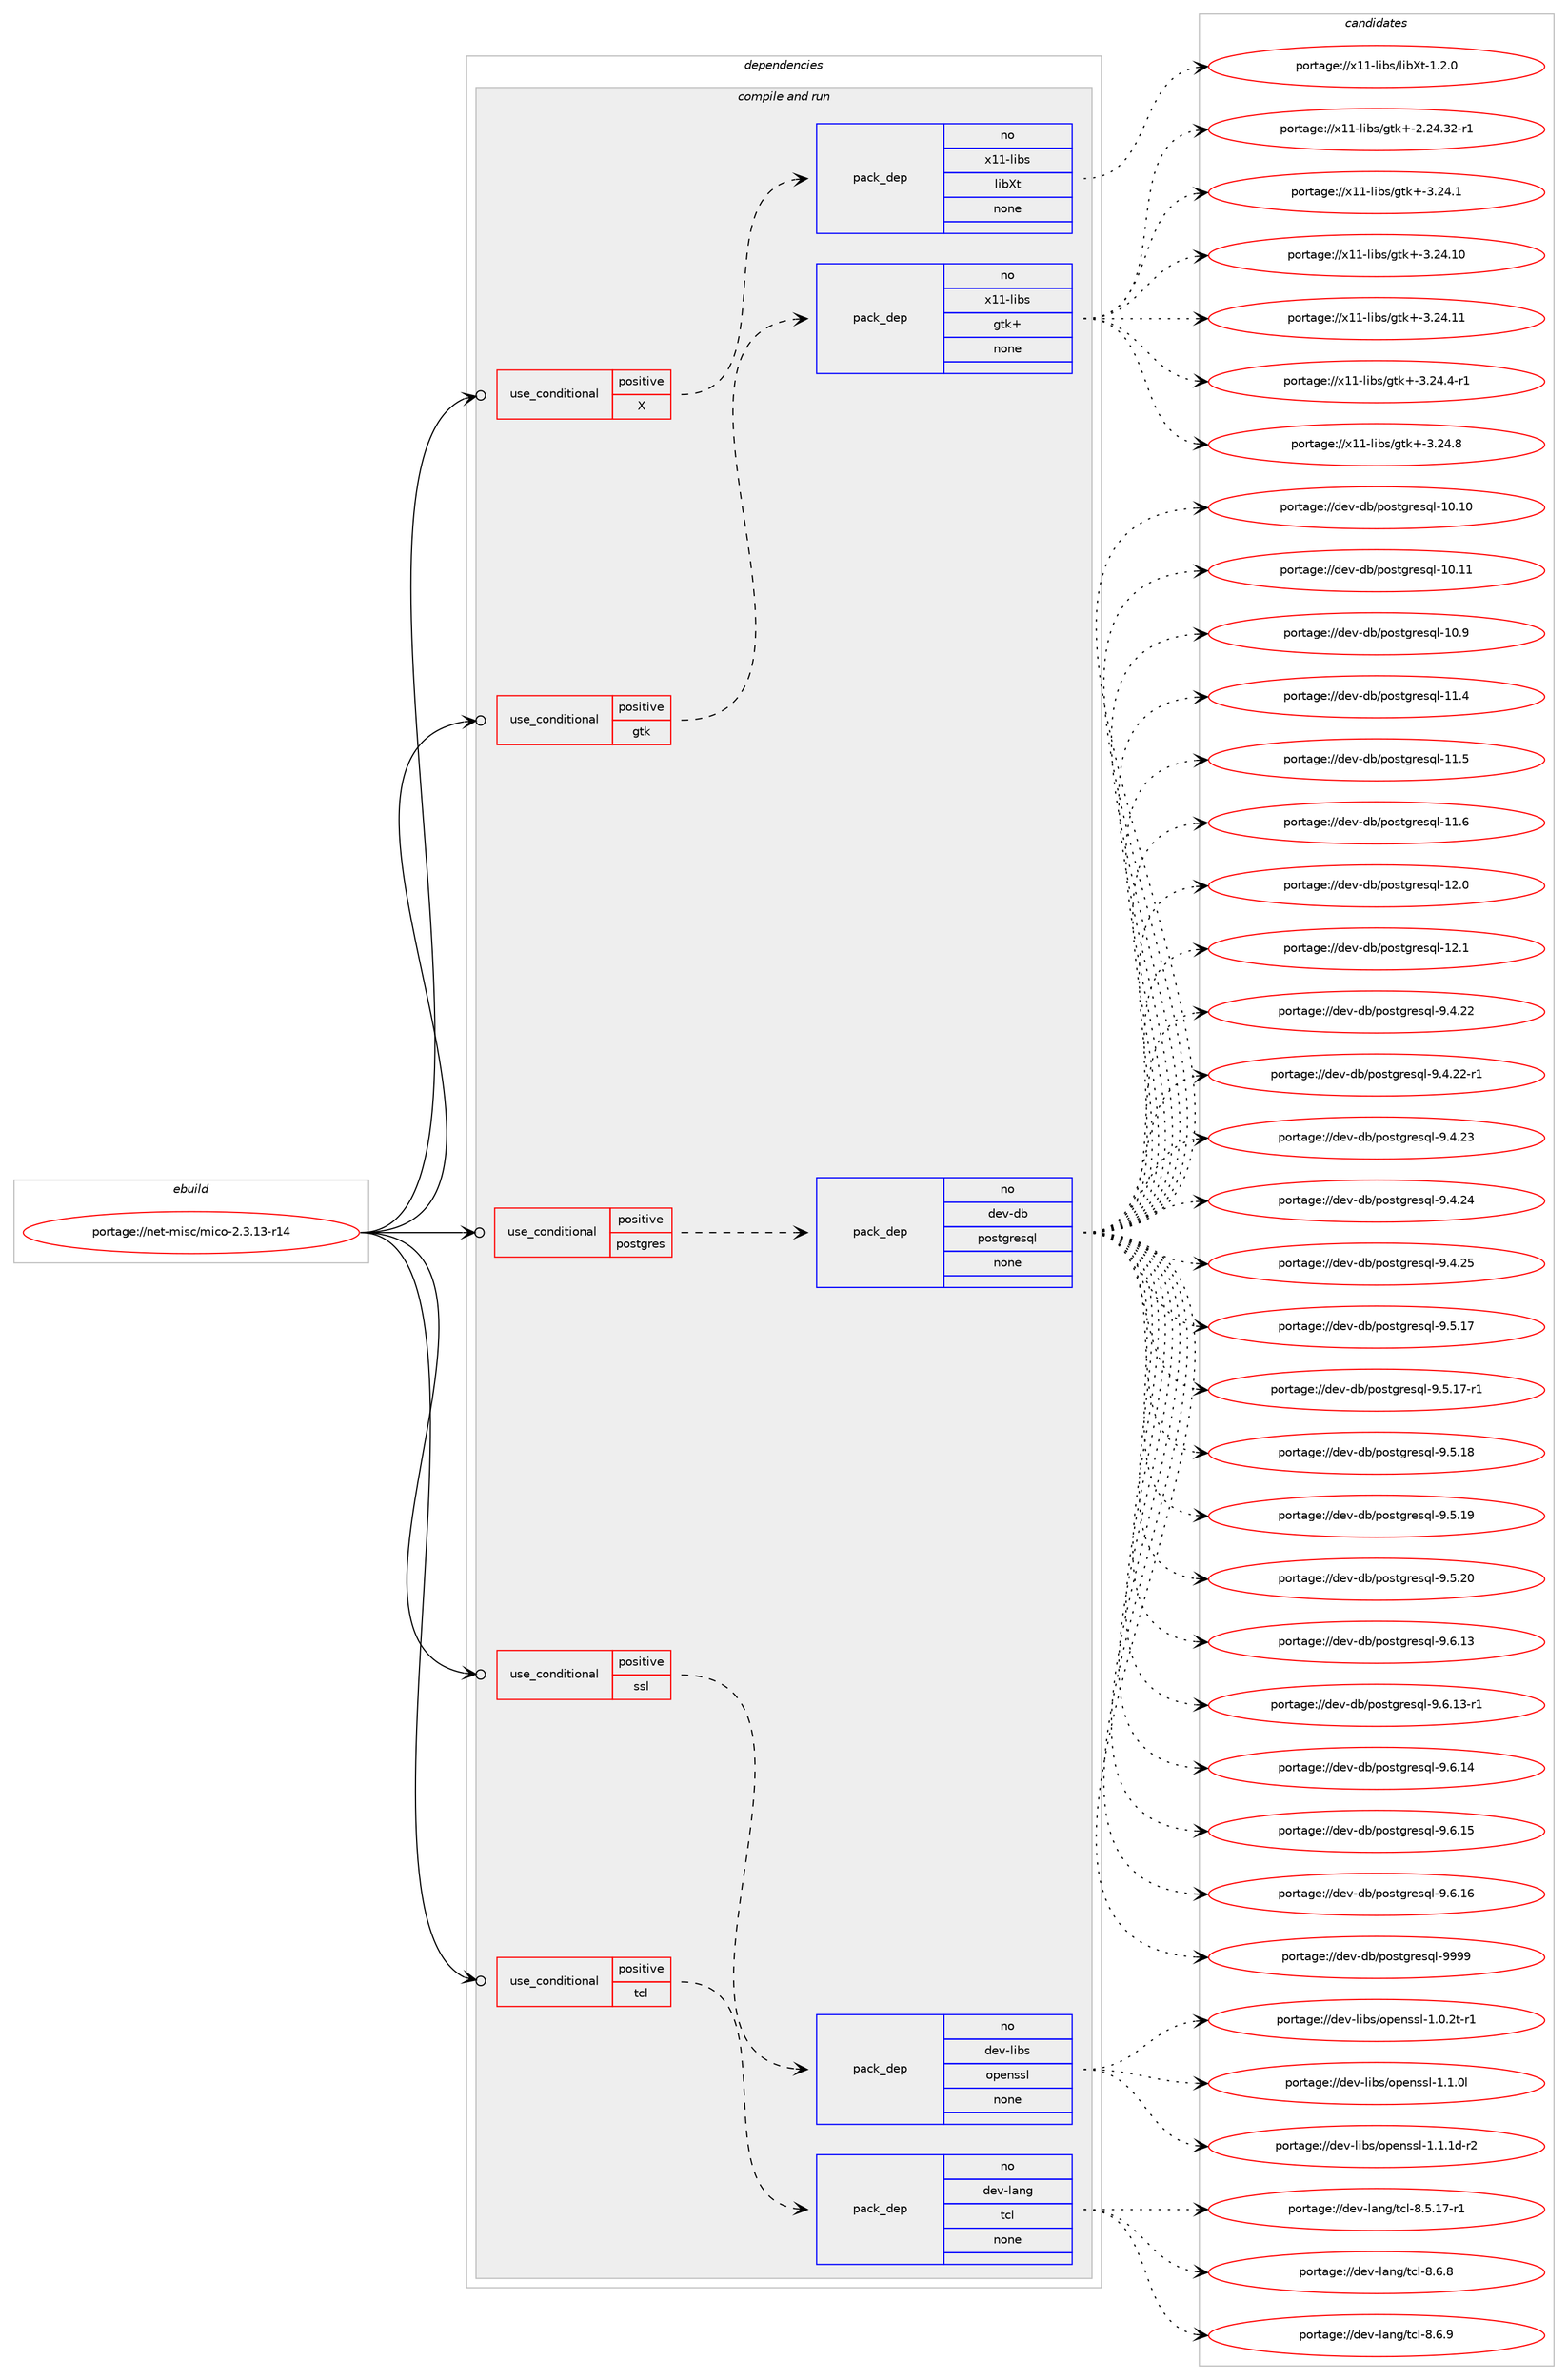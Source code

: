 digraph prolog {

# *************
# Graph options
# *************

newrank=true;
concentrate=true;
compound=true;
graph [rankdir=LR,fontname=Helvetica,fontsize=10,ranksep=1.5];#, ranksep=2.5, nodesep=0.2];
edge  [arrowhead=vee];
node  [fontname=Helvetica,fontsize=10];

# **********
# The ebuild
# **********

subgraph cluster_leftcol {
color=gray;
rank=same;
label=<<i>ebuild</i>>;
id [label="portage://net-misc/mico-2.3.13-r14", color=red, width=4, href="../net-misc/mico-2.3.13-r14.svg"];
}

# ****************
# The dependencies
# ****************

subgraph cluster_midcol {
color=gray;
label=<<i>dependencies</i>>;
subgraph cluster_compile {
fillcolor="#eeeeee";
style=filled;
label=<<i>compile</i>>;
}
subgraph cluster_compileandrun {
fillcolor="#eeeeee";
style=filled;
label=<<i>compile and run</i>>;
subgraph cond91939 {
dependency367204 [label=<<TABLE BORDER="0" CELLBORDER="1" CELLSPACING="0" CELLPADDING="4"><TR><TD ROWSPAN="3" CELLPADDING="10">use_conditional</TD></TR><TR><TD>positive</TD></TR><TR><TD>X</TD></TR></TABLE>>, shape=none, color=red];
subgraph pack269154 {
dependency367205 [label=<<TABLE BORDER="0" CELLBORDER="1" CELLSPACING="0" CELLPADDING="4" WIDTH="220"><TR><TD ROWSPAN="6" CELLPADDING="30">pack_dep</TD></TR><TR><TD WIDTH="110">no</TD></TR><TR><TD>x11-libs</TD></TR><TR><TD>libXt</TD></TR><TR><TD>none</TD></TR><TR><TD></TD></TR></TABLE>>, shape=none, color=blue];
}
dependency367204:e -> dependency367205:w [weight=20,style="dashed",arrowhead="vee"];
}
id:e -> dependency367204:w [weight=20,style="solid",arrowhead="odotvee"];
subgraph cond91940 {
dependency367206 [label=<<TABLE BORDER="0" CELLBORDER="1" CELLSPACING="0" CELLPADDING="4"><TR><TD ROWSPAN="3" CELLPADDING="10">use_conditional</TD></TR><TR><TD>positive</TD></TR><TR><TD>gtk</TD></TR></TABLE>>, shape=none, color=red];
subgraph pack269155 {
dependency367207 [label=<<TABLE BORDER="0" CELLBORDER="1" CELLSPACING="0" CELLPADDING="4" WIDTH="220"><TR><TD ROWSPAN="6" CELLPADDING="30">pack_dep</TD></TR><TR><TD WIDTH="110">no</TD></TR><TR><TD>x11-libs</TD></TR><TR><TD>gtk+</TD></TR><TR><TD>none</TD></TR><TR><TD></TD></TR></TABLE>>, shape=none, color=blue];
}
dependency367206:e -> dependency367207:w [weight=20,style="dashed",arrowhead="vee"];
}
id:e -> dependency367206:w [weight=20,style="solid",arrowhead="odotvee"];
subgraph cond91941 {
dependency367208 [label=<<TABLE BORDER="0" CELLBORDER="1" CELLSPACING="0" CELLPADDING="4"><TR><TD ROWSPAN="3" CELLPADDING="10">use_conditional</TD></TR><TR><TD>positive</TD></TR><TR><TD>postgres</TD></TR></TABLE>>, shape=none, color=red];
subgraph pack269156 {
dependency367209 [label=<<TABLE BORDER="0" CELLBORDER="1" CELLSPACING="0" CELLPADDING="4" WIDTH="220"><TR><TD ROWSPAN="6" CELLPADDING="30">pack_dep</TD></TR><TR><TD WIDTH="110">no</TD></TR><TR><TD>dev-db</TD></TR><TR><TD>postgresql</TD></TR><TR><TD>none</TD></TR><TR><TD></TD></TR></TABLE>>, shape=none, color=blue];
}
dependency367208:e -> dependency367209:w [weight=20,style="dashed",arrowhead="vee"];
}
id:e -> dependency367208:w [weight=20,style="solid",arrowhead="odotvee"];
subgraph cond91942 {
dependency367210 [label=<<TABLE BORDER="0" CELLBORDER="1" CELLSPACING="0" CELLPADDING="4"><TR><TD ROWSPAN="3" CELLPADDING="10">use_conditional</TD></TR><TR><TD>positive</TD></TR><TR><TD>ssl</TD></TR></TABLE>>, shape=none, color=red];
subgraph pack269157 {
dependency367211 [label=<<TABLE BORDER="0" CELLBORDER="1" CELLSPACING="0" CELLPADDING="4" WIDTH="220"><TR><TD ROWSPAN="6" CELLPADDING="30">pack_dep</TD></TR><TR><TD WIDTH="110">no</TD></TR><TR><TD>dev-libs</TD></TR><TR><TD>openssl</TD></TR><TR><TD>none</TD></TR><TR><TD></TD></TR></TABLE>>, shape=none, color=blue];
}
dependency367210:e -> dependency367211:w [weight=20,style="dashed",arrowhead="vee"];
}
id:e -> dependency367210:w [weight=20,style="solid",arrowhead="odotvee"];
subgraph cond91943 {
dependency367212 [label=<<TABLE BORDER="0" CELLBORDER="1" CELLSPACING="0" CELLPADDING="4"><TR><TD ROWSPAN="3" CELLPADDING="10">use_conditional</TD></TR><TR><TD>positive</TD></TR><TR><TD>tcl</TD></TR></TABLE>>, shape=none, color=red];
subgraph pack269158 {
dependency367213 [label=<<TABLE BORDER="0" CELLBORDER="1" CELLSPACING="0" CELLPADDING="4" WIDTH="220"><TR><TD ROWSPAN="6" CELLPADDING="30">pack_dep</TD></TR><TR><TD WIDTH="110">no</TD></TR><TR><TD>dev-lang</TD></TR><TR><TD>tcl</TD></TR><TR><TD>none</TD></TR><TR><TD></TD></TR></TABLE>>, shape=none, color=blue];
}
dependency367212:e -> dependency367213:w [weight=20,style="dashed",arrowhead="vee"];
}
id:e -> dependency367212:w [weight=20,style="solid",arrowhead="odotvee"];
}
subgraph cluster_run {
fillcolor="#eeeeee";
style=filled;
label=<<i>run</i>>;
}
}

# **************
# The candidates
# **************

subgraph cluster_choices {
rank=same;
color=gray;
label=<<i>candidates</i>>;

subgraph choice269154 {
color=black;
nodesep=1;
choiceportage12049494510810598115471081059888116454946504648 [label="portage://x11-libs/libXt-1.2.0", color=red, width=4,href="../x11-libs/libXt-1.2.0.svg"];
dependency367205:e -> choiceportage12049494510810598115471081059888116454946504648:w [style=dotted,weight="100"];
}
subgraph choice269155 {
color=black;
nodesep=1;
choiceportage12049494510810598115471031161074345504650524651504511449 [label="portage://x11-libs/gtk+-2.24.32-r1", color=red, width=4,href="../x11-libs/gtk+-2.24.32-r1.svg"];
choiceportage12049494510810598115471031161074345514650524649 [label="portage://x11-libs/gtk+-3.24.1", color=red, width=4,href="../x11-libs/gtk+-3.24.1.svg"];
choiceportage1204949451081059811547103116107434551465052464948 [label="portage://x11-libs/gtk+-3.24.10", color=red, width=4,href="../x11-libs/gtk+-3.24.10.svg"];
choiceportage1204949451081059811547103116107434551465052464949 [label="portage://x11-libs/gtk+-3.24.11", color=red, width=4,href="../x11-libs/gtk+-3.24.11.svg"];
choiceportage120494945108105981154710311610743455146505246524511449 [label="portage://x11-libs/gtk+-3.24.4-r1", color=red, width=4,href="../x11-libs/gtk+-3.24.4-r1.svg"];
choiceportage12049494510810598115471031161074345514650524656 [label="portage://x11-libs/gtk+-3.24.8", color=red, width=4,href="../x11-libs/gtk+-3.24.8.svg"];
dependency367207:e -> choiceportage12049494510810598115471031161074345504650524651504511449:w [style=dotted,weight="100"];
dependency367207:e -> choiceportage12049494510810598115471031161074345514650524649:w [style=dotted,weight="100"];
dependency367207:e -> choiceportage1204949451081059811547103116107434551465052464948:w [style=dotted,weight="100"];
dependency367207:e -> choiceportage1204949451081059811547103116107434551465052464949:w [style=dotted,weight="100"];
dependency367207:e -> choiceportage120494945108105981154710311610743455146505246524511449:w [style=dotted,weight="100"];
dependency367207:e -> choiceportage12049494510810598115471031161074345514650524656:w [style=dotted,weight="100"];
}
subgraph choice269156 {
color=black;
nodesep=1;
choiceportage100101118451009847112111115116103114101115113108454948464948 [label="portage://dev-db/postgresql-10.10", color=red, width=4,href="../dev-db/postgresql-10.10.svg"];
choiceportage100101118451009847112111115116103114101115113108454948464949 [label="portage://dev-db/postgresql-10.11", color=red, width=4,href="../dev-db/postgresql-10.11.svg"];
choiceportage1001011184510098471121111151161031141011151131084549484657 [label="portage://dev-db/postgresql-10.9", color=red, width=4,href="../dev-db/postgresql-10.9.svg"];
choiceportage1001011184510098471121111151161031141011151131084549494652 [label="portage://dev-db/postgresql-11.4", color=red, width=4,href="../dev-db/postgresql-11.4.svg"];
choiceportage1001011184510098471121111151161031141011151131084549494653 [label="portage://dev-db/postgresql-11.5", color=red, width=4,href="../dev-db/postgresql-11.5.svg"];
choiceportage1001011184510098471121111151161031141011151131084549494654 [label="portage://dev-db/postgresql-11.6", color=red, width=4,href="../dev-db/postgresql-11.6.svg"];
choiceportage1001011184510098471121111151161031141011151131084549504648 [label="portage://dev-db/postgresql-12.0", color=red, width=4,href="../dev-db/postgresql-12.0.svg"];
choiceportage1001011184510098471121111151161031141011151131084549504649 [label="portage://dev-db/postgresql-12.1", color=red, width=4,href="../dev-db/postgresql-12.1.svg"];
choiceportage10010111845100984711211111511610311410111511310845574652465050 [label="portage://dev-db/postgresql-9.4.22", color=red, width=4,href="../dev-db/postgresql-9.4.22.svg"];
choiceportage100101118451009847112111115116103114101115113108455746524650504511449 [label="portage://dev-db/postgresql-9.4.22-r1", color=red, width=4,href="../dev-db/postgresql-9.4.22-r1.svg"];
choiceportage10010111845100984711211111511610311410111511310845574652465051 [label="portage://dev-db/postgresql-9.4.23", color=red, width=4,href="../dev-db/postgresql-9.4.23.svg"];
choiceportage10010111845100984711211111511610311410111511310845574652465052 [label="portage://dev-db/postgresql-9.4.24", color=red, width=4,href="../dev-db/postgresql-9.4.24.svg"];
choiceportage10010111845100984711211111511610311410111511310845574652465053 [label="portage://dev-db/postgresql-9.4.25", color=red, width=4,href="../dev-db/postgresql-9.4.25.svg"];
choiceportage10010111845100984711211111511610311410111511310845574653464955 [label="portage://dev-db/postgresql-9.5.17", color=red, width=4,href="../dev-db/postgresql-9.5.17.svg"];
choiceportage100101118451009847112111115116103114101115113108455746534649554511449 [label="portage://dev-db/postgresql-9.5.17-r1", color=red, width=4,href="../dev-db/postgresql-9.5.17-r1.svg"];
choiceportage10010111845100984711211111511610311410111511310845574653464956 [label="portage://dev-db/postgresql-9.5.18", color=red, width=4,href="../dev-db/postgresql-9.5.18.svg"];
choiceportage10010111845100984711211111511610311410111511310845574653464957 [label="portage://dev-db/postgresql-9.5.19", color=red, width=4,href="../dev-db/postgresql-9.5.19.svg"];
choiceportage10010111845100984711211111511610311410111511310845574653465048 [label="portage://dev-db/postgresql-9.5.20", color=red, width=4,href="../dev-db/postgresql-9.5.20.svg"];
choiceportage10010111845100984711211111511610311410111511310845574654464951 [label="portage://dev-db/postgresql-9.6.13", color=red, width=4,href="../dev-db/postgresql-9.6.13.svg"];
choiceportage100101118451009847112111115116103114101115113108455746544649514511449 [label="portage://dev-db/postgresql-9.6.13-r1", color=red, width=4,href="../dev-db/postgresql-9.6.13-r1.svg"];
choiceportage10010111845100984711211111511610311410111511310845574654464952 [label="portage://dev-db/postgresql-9.6.14", color=red, width=4,href="../dev-db/postgresql-9.6.14.svg"];
choiceportage10010111845100984711211111511610311410111511310845574654464953 [label="portage://dev-db/postgresql-9.6.15", color=red, width=4,href="../dev-db/postgresql-9.6.15.svg"];
choiceportage10010111845100984711211111511610311410111511310845574654464954 [label="portage://dev-db/postgresql-9.6.16", color=red, width=4,href="../dev-db/postgresql-9.6.16.svg"];
choiceportage1001011184510098471121111151161031141011151131084557575757 [label="portage://dev-db/postgresql-9999", color=red, width=4,href="../dev-db/postgresql-9999.svg"];
dependency367209:e -> choiceportage100101118451009847112111115116103114101115113108454948464948:w [style=dotted,weight="100"];
dependency367209:e -> choiceportage100101118451009847112111115116103114101115113108454948464949:w [style=dotted,weight="100"];
dependency367209:e -> choiceportage1001011184510098471121111151161031141011151131084549484657:w [style=dotted,weight="100"];
dependency367209:e -> choiceportage1001011184510098471121111151161031141011151131084549494652:w [style=dotted,weight="100"];
dependency367209:e -> choiceportage1001011184510098471121111151161031141011151131084549494653:w [style=dotted,weight="100"];
dependency367209:e -> choiceportage1001011184510098471121111151161031141011151131084549494654:w [style=dotted,weight="100"];
dependency367209:e -> choiceportage1001011184510098471121111151161031141011151131084549504648:w [style=dotted,weight="100"];
dependency367209:e -> choiceportage1001011184510098471121111151161031141011151131084549504649:w [style=dotted,weight="100"];
dependency367209:e -> choiceportage10010111845100984711211111511610311410111511310845574652465050:w [style=dotted,weight="100"];
dependency367209:e -> choiceportage100101118451009847112111115116103114101115113108455746524650504511449:w [style=dotted,weight="100"];
dependency367209:e -> choiceportage10010111845100984711211111511610311410111511310845574652465051:w [style=dotted,weight="100"];
dependency367209:e -> choiceportage10010111845100984711211111511610311410111511310845574652465052:w [style=dotted,weight="100"];
dependency367209:e -> choiceportage10010111845100984711211111511610311410111511310845574652465053:w [style=dotted,weight="100"];
dependency367209:e -> choiceportage10010111845100984711211111511610311410111511310845574653464955:w [style=dotted,weight="100"];
dependency367209:e -> choiceportage100101118451009847112111115116103114101115113108455746534649554511449:w [style=dotted,weight="100"];
dependency367209:e -> choiceportage10010111845100984711211111511610311410111511310845574653464956:w [style=dotted,weight="100"];
dependency367209:e -> choiceportage10010111845100984711211111511610311410111511310845574653464957:w [style=dotted,weight="100"];
dependency367209:e -> choiceportage10010111845100984711211111511610311410111511310845574653465048:w [style=dotted,weight="100"];
dependency367209:e -> choiceportage10010111845100984711211111511610311410111511310845574654464951:w [style=dotted,weight="100"];
dependency367209:e -> choiceportage100101118451009847112111115116103114101115113108455746544649514511449:w [style=dotted,weight="100"];
dependency367209:e -> choiceportage10010111845100984711211111511610311410111511310845574654464952:w [style=dotted,weight="100"];
dependency367209:e -> choiceportage10010111845100984711211111511610311410111511310845574654464953:w [style=dotted,weight="100"];
dependency367209:e -> choiceportage10010111845100984711211111511610311410111511310845574654464954:w [style=dotted,weight="100"];
dependency367209:e -> choiceportage1001011184510098471121111151161031141011151131084557575757:w [style=dotted,weight="100"];
}
subgraph choice269157 {
color=black;
nodesep=1;
choiceportage1001011184510810598115471111121011101151151084549464846501164511449 [label="portage://dev-libs/openssl-1.0.2t-r1", color=red, width=4,href="../dev-libs/openssl-1.0.2t-r1.svg"];
choiceportage100101118451081059811547111112101110115115108454946494648108 [label="portage://dev-libs/openssl-1.1.0l", color=red, width=4,href="../dev-libs/openssl-1.1.0l.svg"];
choiceportage1001011184510810598115471111121011101151151084549464946491004511450 [label="portage://dev-libs/openssl-1.1.1d-r2", color=red, width=4,href="../dev-libs/openssl-1.1.1d-r2.svg"];
dependency367211:e -> choiceportage1001011184510810598115471111121011101151151084549464846501164511449:w [style=dotted,weight="100"];
dependency367211:e -> choiceportage100101118451081059811547111112101110115115108454946494648108:w [style=dotted,weight="100"];
dependency367211:e -> choiceportage1001011184510810598115471111121011101151151084549464946491004511450:w [style=dotted,weight="100"];
}
subgraph choice269158 {
color=black;
nodesep=1;
choiceportage10010111845108971101034711699108455646534649554511449 [label="portage://dev-lang/tcl-8.5.17-r1", color=red, width=4,href="../dev-lang/tcl-8.5.17-r1.svg"];
choiceportage10010111845108971101034711699108455646544656 [label="portage://dev-lang/tcl-8.6.8", color=red, width=4,href="../dev-lang/tcl-8.6.8.svg"];
choiceportage10010111845108971101034711699108455646544657 [label="portage://dev-lang/tcl-8.6.9", color=red, width=4,href="../dev-lang/tcl-8.6.9.svg"];
dependency367213:e -> choiceportage10010111845108971101034711699108455646534649554511449:w [style=dotted,weight="100"];
dependency367213:e -> choiceportage10010111845108971101034711699108455646544656:w [style=dotted,weight="100"];
dependency367213:e -> choiceportage10010111845108971101034711699108455646544657:w [style=dotted,weight="100"];
}
}

}
